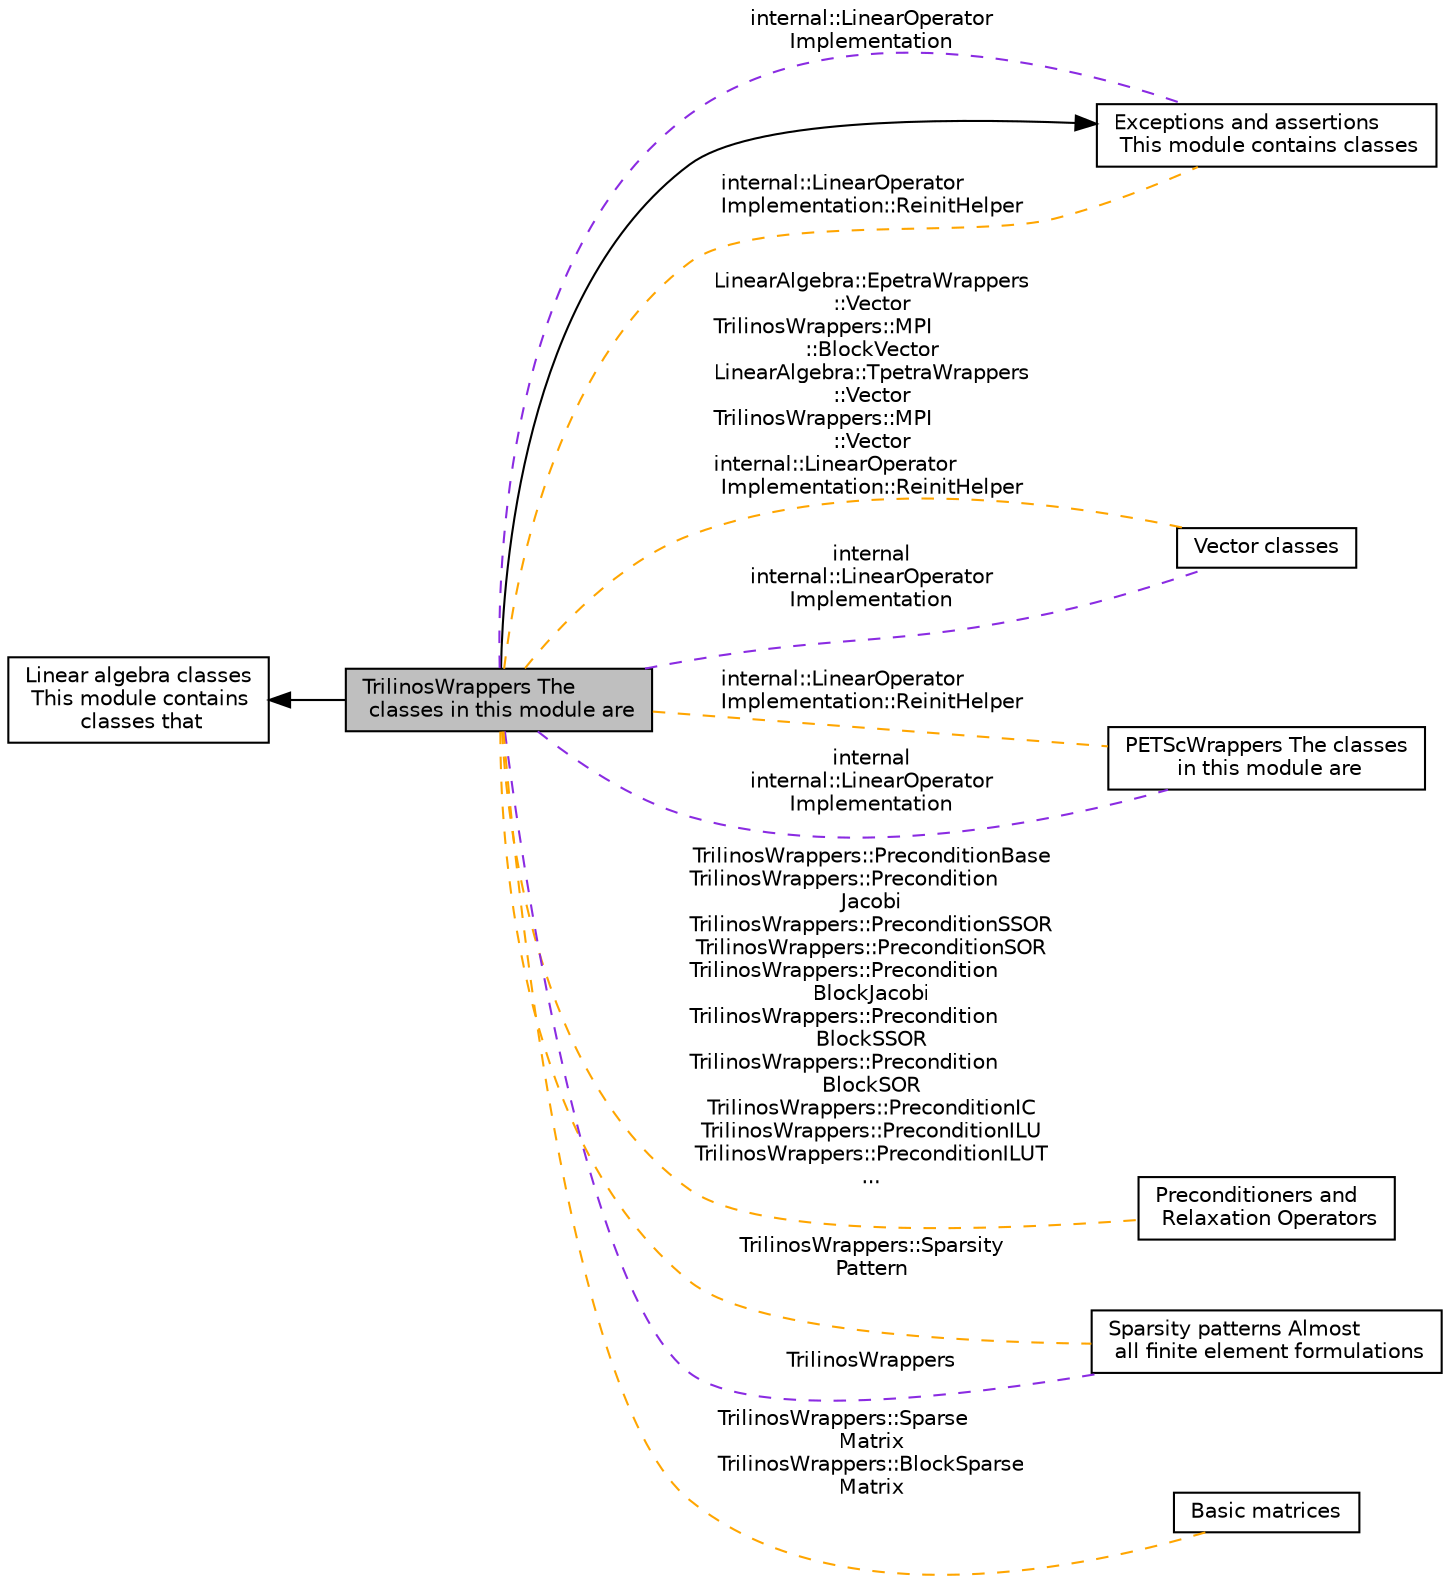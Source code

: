 digraph "TrilinosWrappers The classes in this module are"
{
  edge [fontname="Helvetica",fontsize="10",labelfontname="Helvetica",labelfontsize="10"];
  node [fontname="Helvetica",fontsize="10",shape=box];
  rankdir=LR;
  Node4 [label="Vector classes",height=0.2,width=0.4,color="black", fillcolor="white", style="filled",URL="$group__Vectors.html",tooltip="Here, we list all the classes that satisfy the VectorType concept and may be used in linear solvers (..."];
  Node3 [label="Exceptions and assertions\l This module contains classes",height=0.2,width=0.4,color="black", fillcolor="white", style="filled",URL="$group__Exceptions.html",tooltip="that are used in the exception mechanism of deal.II."];
  Node2 [label="Linear algebra classes\l This module contains\l classes that",height=0.2,width=0.4,color="black", fillcolor="white", style="filled",URL="$group__LAC.html",tooltip="involve linear algebra, i.e., those associated with matrices, vectors, and the solution of linear sys..."];
  Node8 [label="PETScWrappers The classes\l in this module are",height=0.2,width=0.4,color="black", fillcolor="white", style="filled",URL="$group__PETScWrappers.html",tooltip="wrappers around functionality provided by the PETSc library. They provide a modern object-oriented in..."];
  Node5 [label="Preconditioners and\l Relaxation Operators",height=0.2,width=0.4,color="black", fillcolor="white", style="filled",URL="$group__Preconditioners.html",tooltip=" "];
  Node7 [label="Sparsity patterns Almost\l all finite element formulations",height=0.2,width=0.4,color="black", fillcolor="white", style="filled",URL="$group__Sparsity.html",tooltip="lead to matrices that are \"sparse\", i.e., for which the number of nonzero elements per row is (i) rel..."];
  Node6 [label="Basic matrices",height=0.2,width=0.4,color="black", fillcolor="white", style="filled",URL="$group__Matrix1.html",tooltip="These are the actual matrix classes provided by deal.II. It is possible to store values in them and r..."];
  Node1 [label="TrilinosWrappers The\l classes in this module are",height=0.2,width=0.4,color="black", fillcolor="grey75", style="filled", fontcolor="black",tooltip="wrappers around functionality provided by the Trilinos library. They provide a modern object-oriented..."];
  Node2->Node1 [shape=plaintext, dir="back", style="solid"];
  Node3->Node1 [shape=plaintext, dir="back", style="solid"];
  Node1->Node4 [shape=plaintext, label="LinearAlgebra::EpetraWrappers\l::Vector\nTrilinosWrappers::MPI\l::BlockVector\nLinearAlgebra::TpetraWrappers\l::Vector\nTrilinosWrappers::MPI\l::Vector\ninternal::LinearOperator\lImplementation::ReinitHelper", color="orange", dir="none", style="dashed"];
  Node1->Node5 [shape=plaintext, label="TrilinosWrappers::PreconditionBase\nTrilinosWrappers::Precondition\lJacobi\nTrilinosWrappers::PreconditionSSOR\nTrilinosWrappers::PreconditionSOR\nTrilinosWrappers::Precondition\lBlockJacobi\nTrilinosWrappers::Precondition\lBlockSSOR\nTrilinosWrappers::Precondition\lBlockSOR\nTrilinosWrappers::PreconditionIC\nTrilinosWrappers::PreconditionILU\nTrilinosWrappers::PreconditionILUT\n...", color="orange", dir="none", style="dashed"];
  Node1->Node6 [shape=plaintext, label="TrilinosWrappers::Sparse\lMatrix\nTrilinosWrappers::BlockSparse\lMatrix", color="orange", dir="none", style="dashed"];
  Node1->Node7 [shape=plaintext, label="TrilinosWrappers::Sparsity\lPattern", color="orange", dir="none", style="dashed"];
  Node1->Node3 [shape=plaintext, label="internal::LinearOperator\lImplementation::ReinitHelper", color="orange", dir="none", style="dashed"];
  Node1->Node8 [shape=plaintext, label="internal::LinearOperator\lImplementation::ReinitHelper", color="orange", dir="none", style="dashed"];
  Node1->Node7 [shape=plaintext, label="TrilinosWrappers", color="blueviolet", dir="none", style="dashed"];
  Node1->Node4 [shape=plaintext, label="internal\ninternal::LinearOperator\lImplementation", color="blueviolet", dir="none", style="dashed"];
  Node1->Node8 [shape=plaintext, label="internal\ninternal::LinearOperator\lImplementation", color="blueviolet", dir="none", style="dashed"];
  Node1->Node3 [shape=plaintext, label="internal::LinearOperator\lImplementation", color="blueviolet", dir="none", style="dashed"];
}
